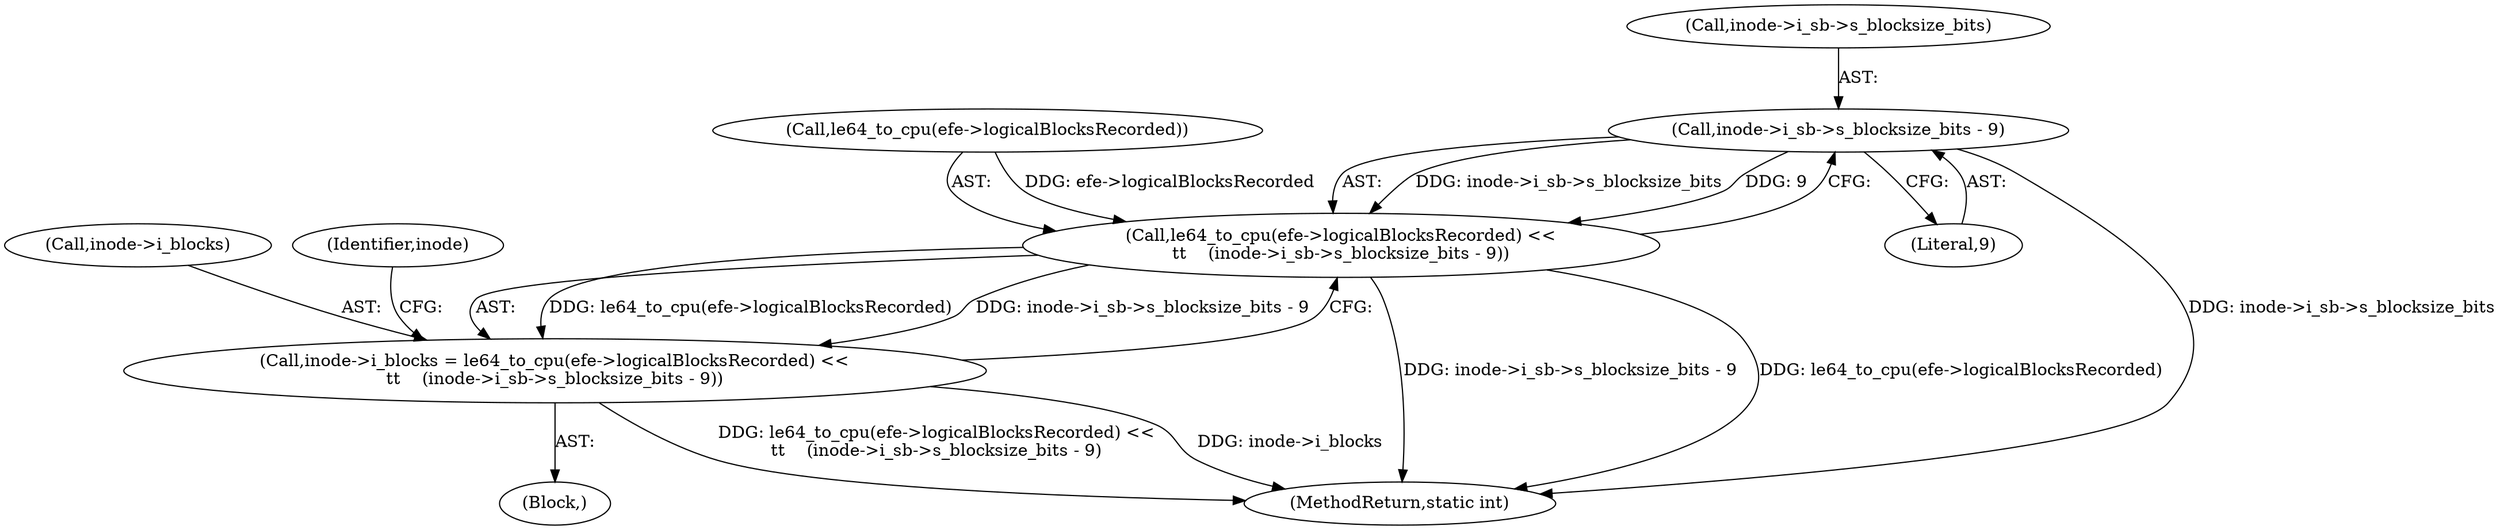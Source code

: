 digraph "0_linux_23b133bdc452aa441fcb9b82cbf6dd05cfd342d0@pointer" {
"1000864" [label="(Call,inode->i_sb->s_blocksize_bits - 9)"];
"1000859" [label="(Call,le64_to_cpu(efe->logicalBlocksRecorded) <<\n\t\t    (inode->i_sb->s_blocksize_bits - 9))"];
"1000855" [label="(Call,inode->i_blocks = le64_to_cpu(efe->logicalBlocksRecorded) <<\n\t\t    (inode->i_sb->s_blocksize_bits - 9))"];
"1000859" [label="(Call,le64_to_cpu(efe->logicalBlocksRecorded) <<\n\t\t    (inode->i_sb->s_blocksize_bits - 9))"];
"1000860" [label="(Call,le64_to_cpu(efe->logicalBlocksRecorded))"];
"1000870" [label="(Literal,9)"];
"1000856" [label="(Call,inode->i_blocks)"];
"1000854" [label="(Block,)"];
"1000865" [label="(Call,inode->i_sb->s_blocksize_bits)"];
"1000864" [label="(Call,inode->i_sb->s_blocksize_bits - 9)"];
"1000855" [label="(Call,inode->i_blocks = le64_to_cpu(efe->logicalBlocksRecorded) <<\n\t\t    (inode->i_sb->s_blocksize_bits - 9))"];
"1001231" [label="(MethodReturn,static int)"];
"1000876" [label="(Identifier,inode)"];
"1000864" -> "1000859"  [label="AST: "];
"1000864" -> "1000870"  [label="CFG: "];
"1000865" -> "1000864"  [label="AST: "];
"1000870" -> "1000864"  [label="AST: "];
"1000859" -> "1000864"  [label="CFG: "];
"1000864" -> "1001231"  [label="DDG: inode->i_sb->s_blocksize_bits"];
"1000864" -> "1000859"  [label="DDG: inode->i_sb->s_blocksize_bits"];
"1000864" -> "1000859"  [label="DDG: 9"];
"1000859" -> "1000855"  [label="AST: "];
"1000860" -> "1000859"  [label="AST: "];
"1000855" -> "1000859"  [label="CFG: "];
"1000859" -> "1001231"  [label="DDG: inode->i_sb->s_blocksize_bits - 9"];
"1000859" -> "1001231"  [label="DDG: le64_to_cpu(efe->logicalBlocksRecorded)"];
"1000859" -> "1000855"  [label="DDG: le64_to_cpu(efe->logicalBlocksRecorded)"];
"1000859" -> "1000855"  [label="DDG: inode->i_sb->s_blocksize_bits - 9"];
"1000860" -> "1000859"  [label="DDG: efe->logicalBlocksRecorded"];
"1000855" -> "1000854"  [label="AST: "];
"1000856" -> "1000855"  [label="AST: "];
"1000876" -> "1000855"  [label="CFG: "];
"1000855" -> "1001231"  [label="DDG: le64_to_cpu(efe->logicalBlocksRecorded) <<\n\t\t    (inode->i_sb->s_blocksize_bits - 9)"];
"1000855" -> "1001231"  [label="DDG: inode->i_blocks"];
}

